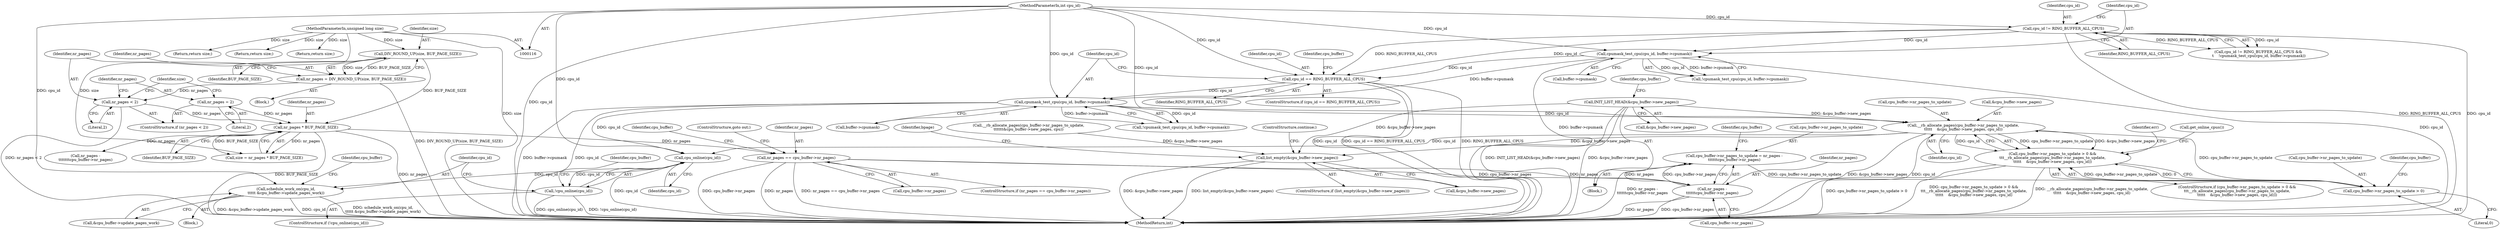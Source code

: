 digraph "0_linux_59643d1535eb220668692a5359de22545af579f6@API" {
"1000335" [label="(Call,__rb_allocate_pages(cpu_buffer->nr_pages_to_update,\n\t\t\t\t\t    &cpu_buffer->new_pages, cpu_id))"];
"1000330" [label="(Call,cpu_buffer->nr_pages_to_update > 0)"];
"1000314" [label="(Call,cpu_buffer->nr_pages_to_update = nr_pages -\n\t\t\t\t\t\tcpu_buffer->nr_pages)"];
"1000318" [label="(Call,nr_pages -\n\t\t\t\t\t\tcpu_buffer->nr_pages)"];
"1000308" [label="(Call,nr_pages == cpu_buffer->nr_pages)"];
"1000160" [label="(Call,nr_pages * BUF_PAGE_SIZE)"];
"1000152" [label="(Call,nr_pages < 2)"];
"1000146" [label="(Call,nr_pages = DIV_ROUND_UP(size, BUF_PAGE_SIZE))"];
"1000148" [label="(Call,DIV_ROUND_UP(size, BUF_PAGE_SIZE))"];
"1000118" [label="(MethodParameterIn,unsigned long size)"];
"1000155" [label="(Call,nr_pages = 2)"];
"1000323" [label="(Call,INIT_LIST_HEAD(&cpu_buffer->new_pages))"];
"1000294" [label="(Call,cpumask_test_cpu(cpu_id, buffer->cpumask))"];
"1000178" [label="(Call,cpu_id == RING_BUFFER_ALL_CPUS)"];
"1000139" [label="(Call,cpumask_test_cpu(cpu_id, buffer->cpumask))"];
"1000135" [label="(Call,cpu_id != RING_BUFFER_ALL_CPUS)"];
"1000119" [label="(MethodParameterIn,int cpu_id)"];
"1000329" [label="(Call,cpu_buffer->nr_pages_to_update > 0 &&\n\t\t\t__rb_allocate_pages(cpu_buffer->nr_pages_to_update,\n\t\t\t\t\t    &cpu_buffer->new_pages, cpu_id))"];
"1000353" [label="(Call,cpu_online(cpu_id))"];
"1000352" [label="(Call,!cpu_online(cpu_id))"];
"1000359" [label="(Call,schedule_work_on(cpu_id,\n\t\t\t\t\t &cpu_buffer->update_pages_work))"];
"1000429" [label="(Call,list_empty(&cpu_buffer->new_pages))"];
"1000309" [label="(Identifier,nr_pages)"];
"1000360" [label="(Identifier,cpu_id)"];
"1000146" [label="(Call,nr_pages = DIV_ROUND_UP(size, BUF_PAGE_SIZE))"];
"1000339" [label="(Call,&cpu_buffer->new_pages)"];
"1000332" [label="(Identifier,cpu_buffer)"];
"1000335" [label="(Call,__rb_allocate_pages(cpu_buffer->nr_pages_to_update,\n\t\t\t\t\t    &cpu_buffer->new_pages, cpu_id))"];
"1000330" [label="(Call,cpu_buffer->nr_pages_to_update > 0)"];
"1000150" [label="(Identifier,BUF_PAGE_SIZE)"];
"1000295" [label="(Identifier,cpu_id)"];
"1000318" [label="(Call,nr_pages -\n\t\t\t\t\t\tcpu_buffer->nr_pages)"];
"1000346" [label="(Identifier,err)"];
"1000331" [label="(Call,cpu_buffer->nr_pages_to_update)"];
"1000134" [label="(Call,cpu_id != RING_BUFFER_ALL_CPUS &&\n \t    !cpumask_test_cpu(cpu_id, buffer->cpumask))"];
"1000294" [label="(Call,cpumask_test_cpu(cpu_id, buffer->cpumask))"];
"1000428" [label="(ControlStructure,if (list_empty(&cpu_buffer->new_pages)))"];
"1000194" [label="(Call,nr_pages -\n\t\t\t\t\t\t\tcpu_buffer->nr_pages)"];
"1000159" [label="(Identifier,size)"];
"1000410" [label="(Return,return size;)"];
"1000343" [label="(Identifier,cpu_id)"];
"1000158" [label="(Call,size = nr_pages * BUF_PAGE_SIZE)"];
"1000351" [label="(ControlStructure,if (!cpu_online(cpu_id)))"];
"1000120" [label="(Block,)"];
"1000179" [label="(Identifier,cpu_id)"];
"1000154" [label="(Literal,2)"];
"1000139" [label="(Call,cpumask_test_cpu(cpu_id, buffer->cpumask))"];
"1000336" [label="(Call,cpu_buffer->nr_pages_to_update)"];
"1000439" [label="(Identifier,bpage)"];
"1000326" [label="(Identifier,cpu_buffer)"];
"1000119" [label="(MethodParameterIn,int cpu_id)"];
"1000212" [label="(Call,__rb_allocate_pages(cpu_buffer->nr_pages_to_update,\n\t\t\t\t\t\t&cpu_buffer->new_pages, cpu))"];
"1000352" [label="(Call,!cpu_online(cpu_id))"];
"1000315" [label="(Call,cpu_buffer->nr_pages_to_update)"];
"1000296" [label="(Call,buffer->cpumask)"];
"1000147" [label="(Identifier,nr_pages)"];
"1000359" [label="(Call,schedule_work_on(cpu_id,\n\t\t\t\t\t &cpu_buffer->update_pages_work))"];
"1000138" [label="(Call,!cpumask_test_cpu(cpu_id, buffer->cpumask))"];
"1000157" [label="(Literal,2)"];
"1000450" [label="(MethodReturn,int)"];
"1000153" [label="(Identifier,nr_pages)"];
"1000291" [label="(Block,)"];
"1000156" [label="(Identifier,nr_pages)"];
"1000429" [label="(Call,list_empty(&cpu_buffer->new_pages))"];
"1000316" [label="(Identifier,cpu_buffer)"];
"1000368" [label="(Identifier,cpu_buffer)"];
"1000131" [label="(Return,return size;)"];
"1000140" [label="(Identifier,cpu_id)"];
"1000161" [label="(Identifier,nr_pages)"];
"1000350" [label="(Call,get_online_cpus())"];
"1000354" [label="(Identifier,cpu_id)"];
"1000137" [label="(Identifier,RING_BUFFER_ALL_CPUS)"];
"1000356" [label="(Identifier,cpu_buffer)"];
"1000319" [label="(Identifier,nr_pages)"];
"1000155" [label="(Call,nr_pages = 2)"];
"1000144" [label="(Return,return size;)"];
"1000162" [label="(Identifier,BUF_PAGE_SIZE)"];
"1000136" [label="(Identifier,cpu_id)"];
"1000177" [label="(ControlStructure,if (cpu_id == RING_BUFFER_ALL_CPUS))"];
"1000293" [label="(Call,!cpumask_test_cpu(cpu_id, buffer->cpumask))"];
"1000184" [label="(Identifier,cpu_buffer)"];
"1000314" [label="(Call,cpu_buffer->nr_pages_to_update = nr_pages -\n\t\t\t\t\t\tcpu_buffer->nr_pages)"];
"1000308" [label="(Call,nr_pages == cpu_buffer->nr_pages)"];
"1000324" [label="(Call,&cpu_buffer->new_pages)"];
"1000358" [label="(Block,)"];
"1000323" [label="(Call,INIT_LIST_HEAD(&cpu_buffer->new_pages))"];
"1000149" [label="(Identifier,size)"];
"1000151" [label="(ControlStructure,if (nr_pages < 2))"];
"1000141" [label="(Call,buffer->cpumask)"];
"1000313" [label="(ControlStructure,goto out;)"];
"1000361" [label="(Call,&cpu_buffer->update_pages_work)"];
"1000160" [label="(Call,nr_pages * BUF_PAGE_SIZE)"];
"1000118" [label="(MethodParameterIn,unsigned long size)"];
"1000334" [label="(Literal,0)"];
"1000329" [label="(Call,cpu_buffer->nr_pages_to_update > 0 &&\n\t\t\t__rb_allocate_pages(cpu_buffer->nr_pages_to_update,\n\t\t\t\t\t    &cpu_buffer->new_pages, cpu_id))"];
"1000353" [label="(Call,cpu_online(cpu_id))"];
"1000320" [label="(Call,cpu_buffer->nr_pages)"];
"1000434" [label="(ControlStructure,continue;)"];
"1000152" [label="(Call,nr_pages < 2)"];
"1000180" [label="(Identifier,RING_BUFFER_ALL_CPUS)"];
"1000148" [label="(Call,DIV_ROUND_UP(size, BUF_PAGE_SIZE))"];
"1000135" [label="(Call,cpu_id != RING_BUFFER_ALL_CPUS)"];
"1000178" [label="(Call,cpu_id == RING_BUFFER_ALL_CPUS)"];
"1000307" [label="(ControlStructure,if (nr_pages == cpu_buffer->nr_pages))"];
"1000328" [label="(ControlStructure,if (cpu_buffer->nr_pages_to_update > 0 &&\n\t\t\t__rb_allocate_pages(cpu_buffer->nr_pages_to_update,\n\t\t\t\t\t    &cpu_buffer->new_pages, cpu_id)))"];
"1000337" [label="(Identifier,cpu_buffer)"];
"1000430" [label="(Call,&cpu_buffer->new_pages)"];
"1000310" [label="(Call,cpu_buffer->nr_pages)"];
"1000335" -> "1000329"  [label="AST: "];
"1000335" -> "1000343"  [label="CFG: "];
"1000336" -> "1000335"  [label="AST: "];
"1000339" -> "1000335"  [label="AST: "];
"1000343" -> "1000335"  [label="AST: "];
"1000329" -> "1000335"  [label="CFG: "];
"1000335" -> "1000450"  [label="DDG: &cpu_buffer->new_pages"];
"1000335" -> "1000450"  [label="DDG: cpu_id"];
"1000335" -> "1000329"  [label="DDG: cpu_buffer->nr_pages_to_update"];
"1000335" -> "1000329"  [label="DDG: &cpu_buffer->new_pages"];
"1000335" -> "1000329"  [label="DDG: cpu_id"];
"1000330" -> "1000335"  [label="DDG: cpu_buffer->nr_pages_to_update"];
"1000323" -> "1000335"  [label="DDG: &cpu_buffer->new_pages"];
"1000294" -> "1000335"  [label="DDG: cpu_id"];
"1000119" -> "1000335"  [label="DDG: cpu_id"];
"1000335" -> "1000353"  [label="DDG: cpu_id"];
"1000335" -> "1000429"  [label="DDG: &cpu_buffer->new_pages"];
"1000330" -> "1000329"  [label="AST: "];
"1000330" -> "1000334"  [label="CFG: "];
"1000331" -> "1000330"  [label="AST: "];
"1000334" -> "1000330"  [label="AST: "];
"1000337" -> "1000330"  [label="CFG: "];
"1000329" -> "1000330"  [label="CFG: "];
"1000330" -> "1000329"  [label="DDG: cpu_buffer->nr_pages_to_update"];
"1000330" -> "1000329"  [label="DDG: 0"];
"1000314" -> "1000330"  [label="DDG: cpu_buffer->nr_pages_to_update"];
"1000314" -> "1000291"  [label="AST: "];
"1000314" -> "1000318"  [label="CFG: "];
"1000315" -> "1000314"  [label="AST: "];
"1000318" -> "1000314"  [label="AST: "];
"1000326" -> "1000314"  [label="CFG: "];
"1000314" -> "1000450"  [label="DDG: nr_pages -\n\t\t\t\t\t\tcpu_buffer->nr_pages"];
"1000318" -> "1000314"  [label="DDG: nr_pages"];
"1000318" -> "1000314"  [label="DDG: cpu_buffer->nr_pages"];
"1000318" -> "1000320"  [label="CFG: "];
"1000319" -> "1000318"  [label="AST: "];
"1000320" -> "1000318"  [label="AST: "];
"1000318" -> "1000450"  [label="DDG: nr_pages"];
"1000318" -> "1000450"  [label="DDG: cpu_buffer->nr_pages"];
"1000308" -> "1000318"  [label="DDG: nr_pages"];
"1000308" -> "1000318"  [label="DDG: cpu_buffer->nr_pages"];
"1000308" -> "1000307"  [label="AST: "];
"1000308" -> "1000310"  [label="CFG: "];
"1000309" -> "1000308"  [label="AST: "];
"1000310" -> "1000308"  [label="AST: "];
"1000313" -> "1000308"  [label="CFG: "];
"1000316" -> "1000308"  [label="CFG: "];
"1000308" -> "1000450"  [label="DDG: cpu_buffer->nr_pages"];
"1000308" -> "1000450"  [label="DDG: nr_pages"];
"1000308" -> "1000450"  [label="DDG: nr_pages == cpu_buffer->nr_pages"];
"1000160" -> "1000308"  [label="DDG: nr_pages"];
"1000160" -> "1000158"  [label="AST: "];
"1000160" -> "1000162"  [label="CFG: "];
"1000161" -> "1000160"  [label="AST: "];
"1000162" -> "1000160"  [label="AST: "];
"1000158" -> "1000160"  [label="CFG: "];
"1000160" -> "1000450"  [label="DDG: BUF_PAGE_SIZE"];
"1000160" -> "1000450"  [label="DDG: nr_pages"];
"1000160" -> "1000158"  [label="DDG: nr_pages"];
"1000160" -> "1000158"  [label="DDG: BUF_PAGE_SIZE"];
"1000152" -> "1000160"  [label="DDG: nr_pages"];
"1000155" -> "1000160"  [label="DDG: nr_pages"];
"1000148" -> "1000160"  [label="DDG: BUF_PAGE_SIZE"];
"1000160" -> "1000194"  [label="DDG: nr_pages"];
"1000152" -> "1000151"  [label="AST: "];
"1000152" -> "1000154"  [label="CFG: "];
"1000153" -> "1000152"  [label="AST: "];
"1000154" -> "1000152"  [label="AST: "];
"1000156" -> "1000152"  [label="CFG: "];
"1000159" -> "1000152"  [label="CFG: "];
"1000152" -> "1000450"  [label="DDG: nr_pages < 2"];
"1000146" -> "1000152"  [label="DDG: nr_pages"];
"1000146" -> "1000120"  [label="AST: "];
"1000146" -> "1000148"  [label="CFG: "];
"1000147" -> "1000146"  [label="AST: "];
"1000148" -> "1000146"  [label="AST: "];
"1000153" -> "1000146"  [label="CFG: "];
"1000146" -> "1000450"  [label="DDG: DIV_ROUND_UP(size, BUF_PAGE_SIZE)"];
"1000148" -> "1000146"  [label="DDG: size"];
"1000148" -> "1000146"  [label="DDG: BUF_PAGE_SIZE"];
"1000148" -> "1000150"  [label="CFG: "];
"1000149" -> "1000148"  [label="AST: "];
"1000150" -> "1000148"  [label="AST: "];
"1000118" -> "1000148"  [label="DDG: size"];
"1000118" -> "1000116"  [label="AST: "];
"1000118" -> "1000450"  [label="DDG: size"];
"1000118" -> "1000131"  [label="DDG: size"];
"1000118" -> "1000144"  [label="DDG: size"];
"1000118" -> "1000158"  [label="DDG: size"];
"1000118" -> "1000410"  [label="DDG: size"];
"1000155" -> "1000151"  [label="AST: "];
"1000155" -> "1000157"  [label="CFG: "];
"1000156" -> "1000155"  [label="AST: "];
"1000157" -> "1000155"  [label="AST: "];
"1000159" -> "1000155"  [label="CFG: "];
"1000323" -> "1000291"  [label="AST: "];
"1000323" -> "1000324"  [label="CFG: "];
"1000324" -> "1000323"  [label="AST: "];
"1000332" -> "1000323"  [label="CFG: "];
"1000323" -> "1000450"  [label="DDG: &cpu_buffer->new_pages"];
"1000323" -> "1000450"  [label="DDG: INIT_LIST_HEAD(&cpu_buffer->new_pages)"];
"1000323" -> "1000429"  [label="DDG: &cpu_buffer->new_pages"];
"1000294" -> "1000293"  [label="AST: "];
"1000294" -> "1000296"  [label="CFG: "];
"1000295" -> "1000294"  [label="AST: "];
"1000296" -> "1000294"  [label="AST: "];
"1000293" -> "1000294"  [label="CFG: "];
"1000294" -> "1000450"  [label="DDG: buffer->cpumask"];
"1000294" -> "1000450"  [label="DDG: cpu_id"];
"1000294" -> "1000293"  [label="DDG: cpu_id"];
"1000294" -> "1000293"  [label="DDG: buffer->cpumask"];
"1000178" -> "1000294"  [label="DDG: cpu_id"];
"1000119" -> "1000294"  [label="DDG: cpu_id"];
"1000139" -> "1000294"  [label="DDG: buffer->cpumask"];
"1000294" -> "1000353"  [label="DDG: cpu_id"];
"1000178" -> "1000177"  [label="AST: "];
"1000178" -> "1000180"  [label="CFG: "];
"1000179" -> "1000178"  [label="AST: "];
"1000180" -> "1000178"  [label="AST: "];
"1000184" -> "1000178"  [label="CFG: "];
"1000295" -> "1000178"  [label="CFG: "];
"1000178" -> "1000450"  [label="DDG: cpu_id"];
"1000178" -> "1000450"  [label="DDG: cpu_id == RING_BUFFER_ALL_CPUS"];
"1000178" -> "1000450"  [label="DDG: RING_BUFFER_ALL_CPUS"];
"1000139" -> "1000178"  [label="DDG: cpu_id"];
"1000135" -> "1000178"  [label="DDG: cpu_id"];
"1000135" -> "1000178"  [label="DDG: RING_BUFFER_ALL_CPUS"];
"1000119" -> "1000178"  [label="DDG: cpu_id"];
"1000139" -> "1000138"  [label="AST: "];
"1000139" -> "1000141"  [label="CFG: "];
"1000140" -> "1000139"  [label="AST: "];
"1000141" -> "1000139"  [label="AST: "];
"1000138" -> "1000139"  [label="CFG: "];
"1000139" -> "1000450"  [label="DDG: buffer->cpumask"];
"1000139" -> "1000450"  [label="DDG: cpu_id"];
"1000139" -> "1000138"  [label="DDG: cpu_id"];
"1000139" -> "1000138"  [label="DDG: buffer->cpumask"];
"1000135" -> "1000139"  [label="DDG: cpu_id"];
"1000119" -> "1000139"  [label="DDG: cpu_id"];
"1000135" -> "1000134"  [label="AST: "];
"1000135" -> "1000137"  [label="CFG: "];
"1000136" -> "1000135"  [label="AST: "];
"1000137" -> "1000135"  [label="AST: "];
"1000140" -> "1000135"  [label="CFG: "];
"1000134" -> "1000135"  [label="CFG: "];
"1000135" -> "1000450"  [label="DDG: cpu_id"];
"1000135" -> "1000450"  [label="DDG: RING_BUFFER_ALL_CPUS"];
"1000135" -> "1000134"  [label="DDG: cpu_id"];
"1000135" -> "1000134"  [label="DDG: RING_BUFFER_ALL_CPUS"];
"1000119" -> "1000135"  [label="DDG: cpu_id"];
"1000119" -> "1000116"  [label="AST: "];
"1000119" -> "1000450"  [label="DDG: cpu_id"];
"1000119" -> "1000353"  [label="DDG: cpu_id"];
"1000119" -> "1000359"  [label="DDG: cpu_id"];
"1000329" -> "1000328"  [label="AST: "];
"1000346" -> "1000329"  [label="CFG: "];
"1000350" -> "1000329"  [label="CFG: "];
"1000329" -> "1000450"  [label="DDG: cpu_buffer->nr_pages_to_update > 0 &&\n\t\t\t__rb_allocate_pages(cpu_buffer->nr_pages_to_update,\n\t\t\t\t\t    &cpu_buffer->new_pages, cpu_id)"];
"1000329" -> "1000450"  [label="DDG: cpu_buffer->nr_pages_to_update > 0"];
"1000329" -> "1000450"  [label="DDG: __rb_allocate_pages(cpu_buffer->nr_pages_to_update,\n\t\t\t\t\t    &cpu_buffer->new_pages, cpu_id)"];
"1000353" -> "1000352"  [label="AST: "];
"1000353" -> "1000354"  [label="CFG: "];
"1000354" -> "1000353"  [label="AST: "];
"1000352" -> "1000353"  [label="CFG: "];
"1000353" -> "1000450"  [label="DDG: cpu_id"];
"1000353" -> "1000352"  [label="DDG: cpu_id"];
"1000353" -> "1000359"  [label="DDG: cpu_id"];
"1000352" -> "1000351"  [label="AST: "];
"1000356" -> "1000352"  [label="CFG: "];
"1000360" -> "1000352"  [label="CFG: "];
"1000352" -> "1000450"  [label="DDG: cpu_online(cpu_id)"];
"1000352" -> "1000450"  [label="DDG: !cpu_online(cpu_id)"];
"1000359" -> "1000358"  [label="AST: "];
"1000359" -> "1000361"  [label="CFG: "];
"1000360" -> "1000359"  [label="AST: "];
"1000361" -> "1000359"  [label="AST: "];
"1000368" -> "1000359"  [label="CFG: "];
"1000359" -> "1000450"  [label="DDG: &cpu_buffer->update_pages_work"];
"1000359" -> "1000450"  [label="DDG: cpu_id"];
"1000359" -> "1000450"  [label="DDG: schedule_work_on(cpu_id,\n\t\t\t\t\t &cpu_buffer->update_pages_work)"];
"1000429" -> "1000428"  [label="AST: "];
"1000429" -> "1000430"  [label="CFG: "];
"1000430" -> "1000429"  [label="AST: "];
"1000434" -> "1000429"  [label="CFG: "];
"1000439" -> "1000429"  [label="CFG: "];
"1000429" -> "1000450"  [label="DDG: &cpu_buffer->new_pages"];
"1000429" -> "1000450"  [label="DDG: list_empty(&cpu_buffer->new_pages)"];
"1000212" -> "1000429"  [label="DDG: &cpu_buffer->new_pages"];
}
